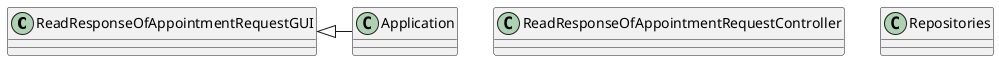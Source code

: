 @startuml


class ReadResponseOfAppointmentRequestGUI {

}

class ReadResponseOfAppointmentRequestController {

}

class Repositories {

}

Application -left-|> ReadResponseOfAppointmentRequestGUI


@enduml